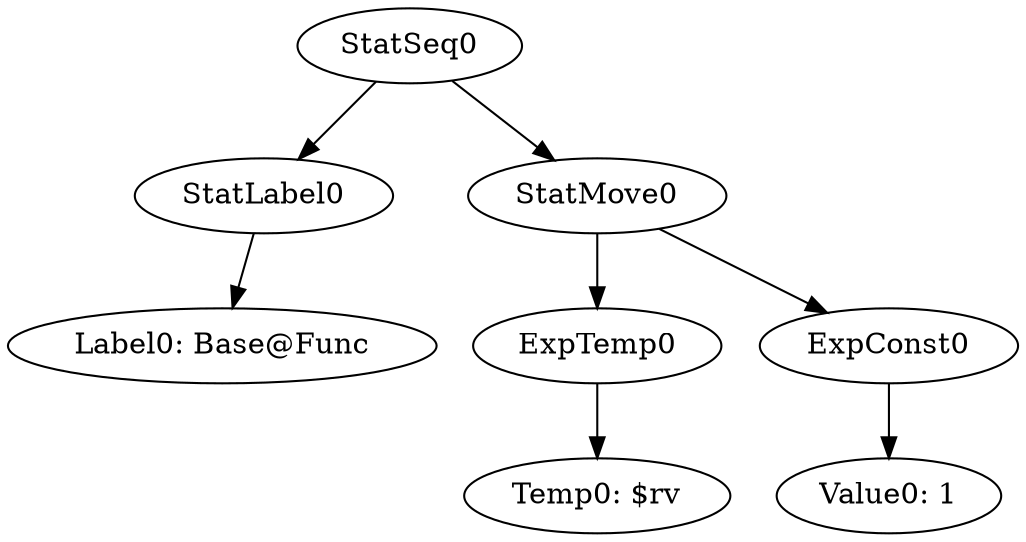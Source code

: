 digraph {
	ordering = out;
	ExpConst0 -> "Value0: 1";
	StatLabel0 -> "Label0: Base@Func";
	StatSeq0 -> StatLabel0;
	StatSeq0 -> StatMove0;
	ExpTemp0 -> "Temp0: $rv";
	StatMove0 -> ExpTemp0;
	StatMove0 -> ExpConst0;
}

